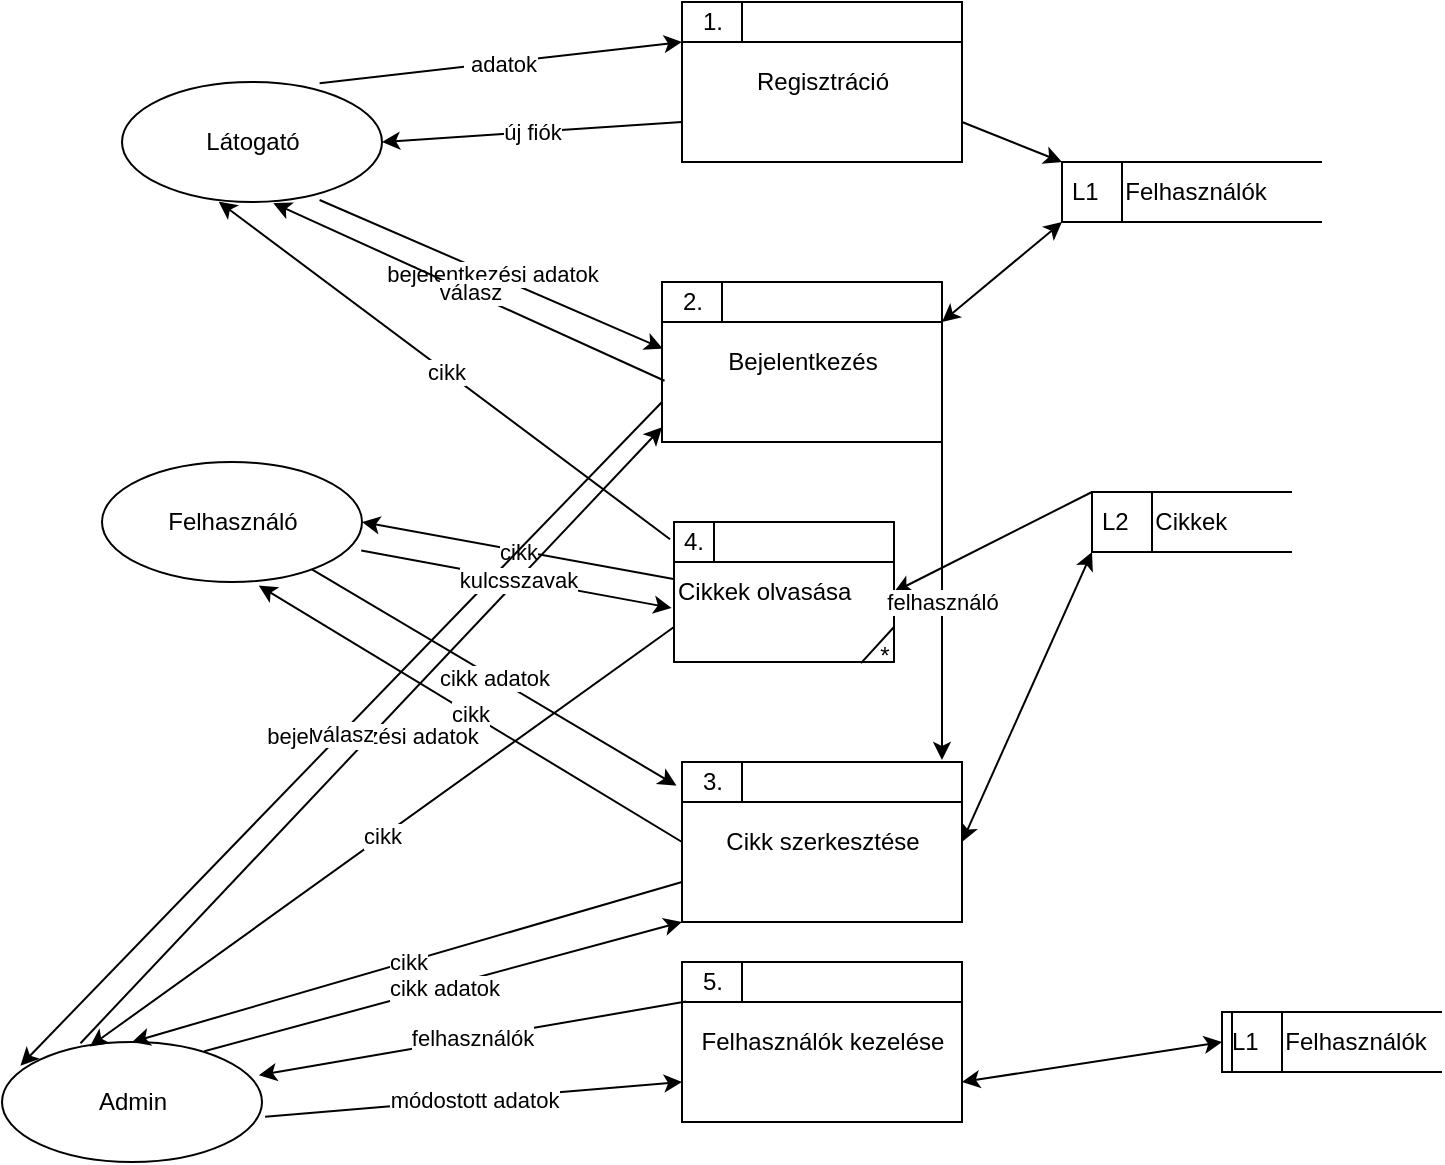 <mxfile version="16.6.5" type="device"><diagram id="tKGU-3x-AH2Gkn-7hICh" name="Page-1"><mxGraphModel dx="1221" dy="566" grid="1" gridSize="10" guides="1" tooltips="1" connect="1" arrows="1" fold="1" page="1" pageScale="1" pageWidth="827" pageHeight="1169" math="0" shadow="0"><root><mxCell id="0"/><mxCell id="1" parent="0"/><mxCell id="qPH56rIquiOQeIdgq-GY-3" value="Látogató" style="shape=ellipse;html=1;dashed=0;whitespace=wrap;perimeter=ellipsePerimeter;" vertex="1" parent="1"><mxGeometry x="80" y="80" width="130" height="60" as="geometry"/></mxCell><mxCell id="qPH56rIquiOQeIdgq-GY-4" value="" style="group" vertex="1" connectable="0" parent="1"><mxGeometry x="360.0" y="40" width="140" height="80" as="geometry"/></mxCell><mxCell id="qPH56rIquiOQeIdgq-GY-5" value="" style="html=1;dashed=0;whitespace=wrap;rounded=0;sketch=0;strokeColor=#000000;align=left;" vertex="1" parent="qPH56rIquiOQeIdgq-GY-4"><mxGeometry width="140" height="80" as="geometry"/></mxCell><mxCell id="qPH56rIquiOQeIdgq-GY-6" value="1." style="text;html=1;resizable=0;autosize=1;align=center;verticalAlign=middle;points=[];fillColor=none;rounded=0;sketch=0;strokeColor=#000000;" vertex="1" parent="qPH56rIquiOQeIdgq-GY-4"><mxGeometry width="30" height="20" as="geometry"/></mxCell><mxCell id="qPH56rIquiOQeIdgq-GY-7" value="Regisztráció" style="text;html=1;resizable=0;autosize=1;align=center;verticalAlign=middle;points=[];fillColor=none;strokeColor=none;rounded=0;sketch=0;" vertex="1" parent="qPH56rIquiOQeIdgq-GY-4"><mxGeometry x="30" y="30" width="80" height="20" as="geometry"/></mxCell><mxCell id="qPH56rIquiOQeIdgq-GY-8" value="" style="rounded=0;whiteSpace=wrap;html=1;sketch=0;strokeColor=#000000;align=left;" vertex="1" parent="qPH56rIquiOQeIdgq-GY-4"><mxGeometry x="30.0" width="110" height="20" as="geometry"/></mxCell><mxCell id="qPH56rIquiOQeIdgq-GY-9" value="" style="endArrow=classic;html=1;rounded=0;exitX=0.76;exitY=0.01;exitDx=0;exitDy=0;exitPerimeter=0;entryX=0;entryY=0.25;entryDx=0;entryDy=0;fontStyle=1" edge="1" parent="1" source="qPH56rIquiOQeIdgq-GY-3" target="qPH56rIquiOQeIdgq-GY-5"><mxGeometry relative="1" as="geometry"><mxPoint x="360" y="280" as="sourcePoint"/><mxPoint x="290" y="90" as="targetPoint"/></mxGeometry></mxCell><mxCell id="qPH56rIquiOQeIdgq-GY-10" value="&amp;nbsp;adatok" style="edgeLabel;resizable=0;html=1;align=center;verticalAlign=middle;" connectable="0" vertex="1" parent="qPH56rIquiOQeIdgq-GY-9"><mxGeometry relative="1" as="geometry"/></mxCell><mxCell id="qPH56rIquiOQeIdgq-GY-13" value="" style="endArrow=none;html=1;rounded=0;exitX=1;exitY=0.5;exitDx=0;exitDy=0;entryX=0;entryY=0.75;entryDx=0;entryDy=0;startArrow=classic;startFill=1;endFill=0;" edge="1" parent="1" source="qPH56rIquiOQeIdgq-GY-3" target="qPH56rIquiOQeIdgq-GY-5"><mxGeometry relative="1" as="geometry"><mxPoint x="220.0" y="120.3" as="sourcePoint"/><mxPoint x="401.2" y="99.7" as="targetPoint"/></mxGeometry></mxCell><mxCell id="qPH56rIquiOQeIdgq-GY-14" value="új fiók" style="edgeLabel;resizable=0;html=1;align=center;verticalAlign=middle;" connectable="0" vertex="1" parent="qPH56rIquiOQeIdgq-GY-13"><mxGeometry relative="1" as="geometry"/></mxCell><mxCell id="qPH56rIquiOQeIdgq-GY-15" value="" style="group" vertex="1" connectable="0" parent="1"><mxGeometry x="350.0" y="180" width="140" height="80" as="geometry"/></mxCell><mxCell id="qPH56rIquiOQeIdgq-GY-16" value="" style="html=1;dashed=0;whitespace=wrap;rounded=0;sketch=0;strokeColor=#000000;align=left;" vertex="1" parent="qPH56rIquiOQeIdgq-GY-15"><mxGeometry width="140" height="80" as="geometry"/></mxCell><mxCell id="qPH56rIquiOQeIdgq-GY-17" value="2." style="text;html=1;resizable=0;autosize=1;align=center;verticalAlign=middle;points=[];fillColor=none;rounded=0;sketch=0;strokeColor=#000000;" vertex="1" parent="qPH56rIquiOQeIdgq-GY-15"><mxGeometry width="30" height="20" as="geometry"/></mxCell><mxCell id="qPH56rIquiOQeIdgq-GY-18" value="Bejelentkezés" style="text;html=1;resizable=0;autosize=1;align=center;verticalAlign=middle;points=[];fillColor=none;strokeColor=none;rounded=0;sketch=0;" vertex="1" parent="qPH56rIquiOQeIdgq-GY-15"><mxGeometry x="25" y="30" width="90" height="20" as="geometry"/></mxCell><mxCell id="qPH56rIquiOQeIdgq-GY-19" value="" style="rounded=0;whiteSpace=wrap;html=1;sketch=0;strokeColor=#000000;align=left;" vertex="1" parent="qPH56rIquiOQeIdgq-GY-15"><mxGeometry x="30.0" width="110" height="20" as="geometry"/></mxCell><mxCell id="qPH56rIquiOQeIdgq-GY-25" value="" style="endArrow=classic;html=1;rounded=0;exitX=0.76;exitY=0.983;exitDx=0;exitDy=0;exitPerimeter=0;entryX=0.003;entryY=0.417;entryDx=0;entryDy=0;entryPerimeter=0;" edge="1" parent="1" source="qPH56rIquiOQeIdgq-GY-3" target="qPH56rIquiOQeIdgq-GY-16"><mxGeometry relative="1" as="geometry"><mxPoint x="170.0" y="200.6" as="sourcePoint"/><mxPoint x="351.2" y="180" as="targetPoint"/></mxGeometry></mxCell><mxCell id="qPH56rIquiOQeIdgq-GY-26" value="bejelentkezési adatok" style="edgeLabel;resizable=0;html=1;align=center;verticalAlign=middle;" connectable="0" vertex="1" parent="qPH56rIquiOQeIdgq-GY-25"><mxGeometry relative="1" as="geometry"/></mxCell><mxCell id="qPH56rIquiOQeIdgq-GY-27" value="" style="endArrow=none;html=1;rounded=0;exitX=0.582;exitY=1.01;exitDx=0;exitDy=0;exitPerimeter=0;entryX=0.009;entryY=0.617;entryDx=0;entryDy=0;entryPerimeter=0;startArrow=classic;startFill=1;endFill=0;" edge="1" parent="1" source="qPH56rIquiOQeIdgq-GY-3" target="qPH56rIquiOQeIdgq-GY-16"><mxGeometry relative="1" as="geometry"><mxPoint x="188.8" y="148.98" as="sourcePoint"/><mxPoint x="370.42" y="203.36" as="targetPoint"/></mxGeometry></mxCell><mxCell id="qPH56rIquiOQeIdgq-GY-28" value="válasz" style="edgeLabel;resizable=0;html=1;align=center;verticalAlign=middle;" connectable="0" vertex="1" parent="qPH56rIquiOQeIdgq-GY-27"><mxGeometry relative="1" as="geometry"/></mxCell><mxCell id="qPH56rIquiOQeIdgq-GY-31" value="L1&lt;span style=&quot;white-space: pre&quot;&gt;&#9;&lt;/span&gt;Felhasználók" style="html=1;dashed=0;whitespace=wrap;shape=mxgraph.dfd.dataStoreID;align=left;spacingLeft=3;points=[[0,0],[0.5,0],[1,0],[0,0.5],[1,0.5],[0,1],[0.5,1],[1,1]];" vertex="1" parent="1"><mxGeometry x="550" y="120" width="130" height="30" as="geometry"/></mxCell><mxCell id="qPH56rIquiOQeIdgq-GY-32" value="Felhasználó" style="shape=ellipse;html=1;dashed=0;whitespace=wrap;perimeter=ellipsePerimeter;" vertex="1" parent="1"><mxGeometry x="70" y="270" width="130" height="60" as="geometry"/></mxCell><mxCell id="qPH56rIquiOQeIdgq-GY-43" value="" style="group" vertex="1" connectable="0" parent="1"><mxGeometry x="356" y="300" width="115" height="77" as="geometry"/></mxCell><mxCell id="qPH56rIquiOQeIdgq-GY-44" value="" style="whiteSpace=wrap;html=1;rounded=0;sketch=0;align=left;" vertex="1" parent="qPH56rIquiOQeIdgq-GY-43"><mxGeometry width="20" height="20" as="geometry"/></mxCell><mxCell id="qPH56rIquiOQeIdgq-GY-45" value="Cikkek olvasása" style="html=1;dashed=0;whitespace=wrap;rounded=0;sketch=0;align=left;" vertex="1" parent="qPH56rIquiOQeIdgq-GY-43"><mxGeometry width="110" height="70" as="geometry"/></mxCell><mxCell id="qPH56rIquiOQeIdgq-GY-46" value="4." style="text;html=1;fillColor=none;align=center;verticalAlign=middle;whiteSpace=wrap;rounded=0;sketch=0;strokeColor=#000000;" vertex="1" parent="qPH56rIquiOQeIdgq-GY-43"><mxGeometry width="20" height="20" as="geometry"/></mxCell><mxCell id="qPH56rIquiOQeIdgq-GY-47" value="&amp;nbsp; &amp;nbsp; &amp;nbsp; &amp;nbsp; &amp;nbsp; &amp;nbsp; &amp;nbsp; &amp;nbsp; &amp;nbsp; &amp;nbsp; &amp;nbsp;&amp;nbsp;" style="text;html=1;resizable=0;autosize=1;align=center;verticalAlign=middle;points=[];fillColor=none;rounded=0;sketch=0;strokeColor=#000000;" vertex="1" parent="qPH56rIquiOQeIdgq-GY-43"><mxGeometry x="20" width="90" height="20" as="geometry"/></mxCell><mxCell id="qPH56rIquiOQeIdgq-GY-48" value="" style="endArrow=none;html=1;entryX=1;entryY=0.75;entryDx=0;entryDy=0;exitX=0.85;exitY=1.008;exitDx=0;exitDy=0;exitPerimeter=0;rounded=0;" edge="1" parent="qPH56rIquiOQeIdgq-GY-43" source="qPH56rIquiOQeIdgq-GY-45" target="qPH56rIquiOQeIdgq-GY-45"><mxGeometry width="50" height="50" relative="1" as="geometry"><mxPoint x="-30" y="20" as="sourcePoint"/><mxPoint x="20" y="-30" as="targetPoint"/></mxGeometry></mxCell><mxCell id="qPH56rIquiOQeIdgq-GY-49" value="*" style="text;html=1;resizable=0;autosize=1;align=center;verticalAlign=middle;points=[];fillColor=none;strokeColor=none;rounded=0;sketch=0;" vertex="1" parent="qPH56rIquiOQeIdgq-GY-43"><mxGeometry x="95" y="57" width="20" height="20" as="geometry"/></mxCell><mxCell id="qPH56rIquiOQeIdgq-GY-59" value="" style="group" vertex="1" connectable="0" parent="1"><mxGeometry x="360.0" y="420" width="140" height="80" as="geometry"/></mxCell><mxCell id="qPH56rIquiOQeIdgq-GY-60" value="" style="html=1;dashed=0;whitespace=wrap;rounded=0;sketch=0;strokeColor=#000000;align=left;" vertex="1" parent="qPH56rIquiOQeIdgq-GY-59"><mxGeometry width="140" height="80" as="geometry"/></mxCell><mxCell id="qPH56rIquiOQeIdgq-GY-61" value="3." style="text;html=1;resizable=0;autosize=1;align=center;verticalAlign=middle;points=[];fillColor=none;rounded=0;sketch=0;strokeColor=#000000;" vertex="1" parent="qPH56rIquiOQeIdgq-GY-59"><mxGeometry width="30" height="20" as="geometry"/></mxCell><mxCell id="qPH56rIquiOQeIdgq-GY-62" value="Cikk szerkesztése" style="text;html=1;resizable=0;autosize=1;align=center;verticalAlign=middle;points=[];fillColor=none;strokeColor=none;rounded=0;sketch=0;" vertex="1" parent="qPH56rIquiOQeIdgq-GY-59"><mxGeometry x="15" y="30" width="110" height="20" as="geometry"/></mxCell><mxCell id="qPH56rIquiOQeIdgq-GY-63" value="" style="rounded=0;whiteSpace=wrap;html=1;sketch=0;strokeColor=#000000;align=left;" vertex="1" parent="qPH56rIquiOQeIdgq-GY-59"><mxGeometry x="30.0" width="110" height="20" as="geometry"/></mxCell><mxCell id="qPH56rIquiOQeIdgq-GY-64" value="" style="endArrow=none;html=1;rounded=0;exitX=1;exitY=0.5;exitDx=0;exitDy=0;entryX=0.004;entryY=0.409;entryDx=0;entryDy=0;entryPerimeter=0;startArrow=classic;startFill=1;endFill=0;" edge="1" parent="1" source="qPH56rIquiOQeIdgq-GY-32" target="qPH56rIquiOQeIdgq-GY-45"><mxGeometry relative="1" as="geometry"><mxPoint x="188.8" y="148.98" as="sourcePoint"/><mxPoint x="360.42" y="223.36" as="targetPoint"/></mxGeometry></mxCell><mxCell id="qPH56rIquiOQeIdgq-GY-65" value="cikk" style="edgeLabel;resizable=0;html=1;align=center;verticalAlign=middle;" connectable="0" vertex="1" parent="qPH56rIquiOQeIdgq-GY-64"><mxGeometry relative="1" as="geometry"/></mxCell><mxCell id="qPH56rIquiOQeIdgq-GY-66" value="" style="endArrow=none;html=1;rounded=0;exitX=0.372;exitY=0.997;exitDx=0;exitDy=0;entryX=-0.018;entryY=0.123;entryDx=0;entryDy=0;entryPerimeter=0;startArrow=classic;startFill=1;endFill=0;exitPerimeter=0;" edge="1" parent="1" source="qPH56rIquiOQeIdgq-GY-3" target="qPH56rIquiOQeIdgq-GY-45"><mxGeometry relative="1" as="geometry"><mxPoint x="210" y="310" as="sourcePoint"/><mxPoint x="366.44" y="338.63" as="targetPoint"/></mxGeometry></mxCell><mxCell id="qPH56rIquiOQeIdgq-GY-67" value="cikk" style="edgeLabel;resizable=0;html=1;align=center;verticalAlign=middle;" connectable="0" vertex="1" parent="qPH56rIquiOQeIdgq-GY-66"><mxGeometry relative="1" as="geometry"/></mxCell><mxCell id="qPH56rIquiOQeIdgq-GY-69" value="" style="endArrow=classic;html=1;rounded=0;entryX=-0.093;entryY=0.59;entryDx=0;entryDy=0;entryPerimeter=0;startArrow=none;startFill=0;endFill=1;" edge="1" parent="1" source="qPH56rIquiOQeIdgq-GY-32" target="qPH56rIquiOQeIdgq-GY-61"><mxGeometry relative="1" as="geometry"><mxPoint x="210" y="310" as="sourcePoint"/><mxPoint x="366.44" y="338.63" as="targetPoint"/></mxGeometry></mxCell><mxCell id="qPH56rIquiOQeIdgq-GY-70" value="cikk adatok" style="edgeLabel;resizable=0;html=1;align=center;verticalAlign=middle;" connectable="0" vertex="1" parent="qPH56rIquiOQeIdgq-GY-69"><mxGeometry relative="1" as="geometry"/></mxCell><mxCell id="qPH56rIquiOQeIdgq-GY-71" value="" style="endArrow=none;html=1;rounded=0;exitX=0.603;exitY=1.03;exitDx=0;exitDy=0;entryX=0;entryY=0.5;entryDx=0;entryDy=0;startArrow=classic;startFill=1;endFill=0;exitPerimeter=0;" edge="1" parent="1" source="qPH56rIquiOQeIdgq-GY-32" target="qPH56rIquiOQeIdgq-GY-60"><mxGeometry relative="1" as="geometry"><mxPoint x="210" y="310" as="sourcePoint"/><mxPoint x="366.44" y="338.63" as="targetPoint"/></mxGeometry></mxCell><mxCell id="qPH56rIquiOQeIdgq-GY-72" value="cikk" style="edgeLabel;resizable=0;html=1;align=center;verticalAlign=middle;" connectable="0" vertex="1" parent="qPH56rIquiOQeIdgq-GY-71"><mxGeometry relative="1" as="geometry"/></mxCell><mxCell id="qPH56rIquiOQeIdgq-GY-74" value="L2&lt;span style=&quot;white-space: pre&quot;&gt;&#9;&lt;/span&gt;Cikkek" style="html=1;dashed=0;whitespace=wrap;shape=mxgraph.dfd.dataStoreID;align=left;spacingLeft=3;points=[[0,0],[0.5,0],[1,0],[0,0.5],[1,0.5],[0,1],[0.5,1],[1,1]];" vertex="1" parent="1"><mxGeometry x="565" y="285" width="100" height="30" as="geometry"/></mxCell><mxCell id="qPH56rIquiOQeIdgq-GY-75" value="" style="endArrow=classic;html=1;rounded=0;exitX=0;exitY=1;exitDx=0;exitDy=0;entryX=1;entryY=0.5;entryDx=0;entryDy=0;startArrow=classic;startFill=1;endFill=1;" edge="1" parent="1" source="qPH56rIquiOQeIdgq-GY-74" target="qPH56rIquiOQeIdgq-GY-60"><mxGeometry relative="1" as="geometry"><mxPoint x="158.39" y="341.8" as="sourcePoint"/><mxPoint x="354" y="460" as="targetPoint"/></mxGeometry></mxCell><mxCell id="qPH56rIquiOQeIdgq-GY-77" value="" style="endArrow=classic;html=1;rounded=0;exitX=0;exitY=0;exitDx=0;exitDy=0;entryX=1;entryY=0.5;entryDx=0;entryDy=0;startArrow=none;startFill=0;endFill=1;" edge="1" parent="1" source="qPH56rIquiOQeIdgq-GY-74" target="qPH56rIquiOQeIdgq-GY-45"><mxGeometry relative="1" as="geometry"><mxPoint x="575" y="310" as="sourcePoint"/><mxPoint x="494" y="460" as="targetPoint"/></mxGeometry></mxCell><mxCell id="qPH56rIquiOQeIdgq-GY-78" value="" style="endArrow=classic;html=1;rounded=0;exitX=0;exitY=1;exitDx=0;exitDy=0;startArrow=classic;startFill=1;endFill=1;entryX=1;entryY=0.25;entryDx=0;entryDy=0;" edge="1" parent="1" source="qPH56rIquiOQeIdgq-GY-31" target="qPH56rIquiOQeIdgq-GY-16"><mxGeometry relative="1" as="geometry"><mxPoint x="575" y="325" as="sourcePoint"/><mxPoint x="500" y="290" as="targetPoint"/></mxGeometry></mxCell><mxCell id="qPH56rIquiOQeIdgq-GY-79" value="" style="endArrow=none;html=1;rounded=0;exitX=0;exitY=0;exitDx=0;exitDy=0;entryX=1;entryY=0.75;entryDx=0;entryDy=0;startArrow=classic;startFill=1;endFill=0;" edge="1" parent="1" source="qPH56rIquiOQeIdgq-GY-31" target="qPH56rIquiOQeIdgq-GY-5"><mxGeometry relative="1" as="geometry"><mxPoint x="585" y="335" as="sourcePoint"/><mxPoint x="504" y="450" as="targetPoint"/></mxGeometry></mxCell><mxCell id="qPH56rIquiOQeIdgq-GY-84" value="Admin" style="shape=ellipse;html=1;dashed=0;whitespace=wrap;perimeter=ellipsePerimeter;" vertex="1" parent="1"><mxGeometry x="20" y="560" width="130" height="60" as="geometry"/></mxCell><mxCell id="qPH56rIquiOQeIdgq-GY-86" value="" style="group" vertex="1" connectable="0" parent="1"><mxGeometry x="360.0" y="520" width="140" height="80" as="geometry"/></mxCell><mxCell id="qPH56rIquiOQeIdgq-GY-87" value="" style="html=1;dashed=0;whitespace=wrap;rounded=0;sketch=0;strokeColor=#000000;align=left;" vertex="1" parent="qPH56rIquiOQeIdgq-GY-86"><mxGeometry width="140" height="80" as="geometry"/></mxCell><mxCell id="qPH56rIquiOQeIdgq-GY-88" value="5." style="text;html=1;resizable=0;autosize=1;align=center;verticalAlign=middle;points=[];fillColor=none;rounded=0;sketch=0;strokeColor=#000000;" vertex="1" parent="qPH56rIquiOQeIdgq-GY-86"><mxGeometry width="30" height="20" as="geometry"/></mxCell><mxCell id="qPH56rIquiOQeIdgq-GY-89" value="Felhasználók kezelése" style="text;html=1;resizable=0;autosize=1;align=center;verticalAlign=middle;points=[];fillColor=none;strokeColor=none;rounded=0;sketch=0;" vertex="1" parent="qPH56rIquiOQeIdgq-GY-86"><mxGeometry y="30" width="140" height="20" as="geometry"/></mxCell><mxCell id="qPH56rIquiOQeIdgq-GY-90" value="" style="rounded=0;whiteSpace=wrap;html=1;sketch=0;strokeColor=#000000;align=left;" vertex="1" parent="qPH56rIquiOQeIdgq-GY-86"><mxGeometry x="30.0" width="110" height="20" as="geometry"/></mxCell><mxCell id="qPH56rIquiOQeIdgq-GY-93" value="L1&lt;span style=&quot;white-space: pre&quot;&gt;&#9;&lt;/span&gt;Felhasználók" style="html=1;dashed=0;whitespace=wrap;shape=mxgraph.dfd.dataStoreID;align=left;spacingLeft=3;points=[[0,0],[0.5,0],[1,0],[0,0.5],[1,0.5],[0,1],[0.5,1],[1,1]];" vertex="1" parent="1"><mxGeometry x="630" y="545" width="110" height="30" as="geometry"/></mxCell><mxCell id="qPH56rIquiOQeIdgq-GY-94" value="" style="whiteSpace=wrap;html=1;" vertex="1" parent="1"><mxGeometry x="630" y="545" width="5" height="30" as="geometry"/></mxCell><mxCell id="qPH56rIquiOQeIdgq-GY-95" value="" style="endArrow=classic;html=1;rounded=0;exitX=1;exitY=0.75;exitDx=0;exitDy=0;entryX=0;entryY=0.5;entryDx=0;entryDy=0;startArrow=classic;startFill=1;endFill=1;" edge="1" parent="1" source="qPH56rIquiOQeIdgq-GY-87" target="qPH56rIquiOQeIdgq-GY-94"><mxGeometry relative="1" as="geometry"><mxPoint x="196.75" y="512.18" as="sourcePoint"/><mxPoint x="370" y="590" as="targetPoint"/><Array as="points"/></mxGeometry></mxCell><mxCell id="qPH56rIquiOQeIdgq-GY-99" value="" style="endArrow=classic;html=1;rounded=0;exitX=1.012;exitY=0.623;exitDx=0;exitDy=0;exitPerimeter=0;entryX=0;entryY=0.75;entryDx=0;entryDy=0;" edge="1" parent="1" source="qPH56rIquiOQeIdgq-GY-84" target="qPH56rIquiOQeIdgq-GY-87"><mxGeometry relative="1" as="geometry"><mxPoint x="360" y="400" as="sourcePoint"/><mxPoint x="460" y="400" as="targetPoint"/></mxGeometry></mxCell><mxCell id="qPH56rIquiOQeIdgq-GY-100" value="módostott adatok" style="edgeLabel;resizable=0;html=1;align=center;verticalAlign=middle;" connectable="0" vertex="1" parent="qPH56rIquiOQeIdgq-GY-99"><mxGeometry relative="1" as="geometry"/></mxCell><mxCell id="qPH56rIquiOQeIdgq-GY-103" value="" style="endArrow=classic;html=1;rounded=0;exitX=0.067;exitY=0.99;exitDx=0;exitDy=0;exitPerimeter=0;entryX=0.988;entryY=0.277;entryDx=0;entryDy=0;entryPerimeter=0;" edge="1" parent="1" source="qPH56rIquiOQeIdgq-GY-88" target="qPH56rIquiOQeIdgq-GY-84"><mxGeometry relative="1" as="geometry"><mxPoint x="211.56" y="517.38" as="sourcePoint"/><mxPoint x="380" y="600" as="targetPoint"/></mxGeometry></mxCell><mxCell id="qPH56rIquiOQeIdgq-GY-104" value="felhasználók" style="edgeLabel;resizable=0;html=1;align=center;verticalAlign=middle;" connectable="0" vertex="1" parent="qPH56rIquiOQeIdgq-GY-103"><mxGeometry relative="1" as="geometry"/></mxCell><mxCell id="qPH56rIquiOQeIdgq-GY-105" value="" style="endArrow=classic;html=1;rounded=0;entryX=0;entryY=1;entryDx=0;entryDy=0;startArrow=none;startFill=0;endFill=1;exitX=0.778;exitY=0.077;exitDx=0;exitDy=0;exitPerimeter=0;" edge="1" parent="1" source="qPH56rIquiOQeIdgq-GY-84" target="qPH56rIquiOQeIdgq-GY-60"><mxGeometry relative="1" as="geometry"><mxPoint x="185.045" y="333.63" as="sourcePoint"/><mxPoint x="367.21" y="441.8" as="targetPoint"/></mxGeometry></mxCell><mxCell id="qPH56rIquiOQeIdgq-GY-106" value="cikk adatok" style="edgeLabel;resizable=0;html=1;align=center;verticalAlign=middle;" connectable="0" vertex="1" parent="qPH56rIquiOQeIdgq-GY-105"><mxGeometry relative="1" as="geometry"/></mxCell><mxCell id="qPH56rIquiOQeIdgq-GY-107" value="" style="endArrow=none;html=1;rounded=0;exitX=0.5;exitY=0;exitDx=0;exitDy=0;entryX=0;entryY=0.75;entryDx=0;entryDy=0;startArrow=classic;startFill=1;endFill=0;" edge="1" parent="1" source="qPH56rIquiOQeIdgq-GY-84" target="qPH56rIquiOQeIdgq-GY-60"><mxGeometry relative="1" as="geometry"><mxPoint x="158.39" y="341.8" as="sourcePoint"/><mxPoint x="370" y="470" as="targetPoint"/></mxGeometry></mxCell><mxCell id="qPH56rIquiOQeIdgq-GY-108" value="cikk" style="edgeLabel;resizable=0;html=1;align=center;verticalAlign=middle;" connectable="0" vertex="1" parent="qPH56rIquiOQeIdgq-GY-107"><mxGeometry relative="1" as="geometry"/></mxCell><mxCell id="qPH56rIquiOQeIdgq-GY-109" value="" style="endArrow=none;html=1;rounded=0;exitX=0.338;exitY=0.037;exitDx=0;exitDy=0;entryX=0;entryY=0.75;entryDx=0;entryDy=0;startArrow=classic;startFill=1;endFill=0;exitPerimeter=0;" edge="1" parent="1" source="qPH56rIquiOQeIdgq-GY-84" target="qPH56rIquiOQeIdgq-GY-45"><mxGeometry relative="1" as="geometry"><mxPoint x="210" y="310" as="sourcePoint"/><mxPoint x="366.44" y="338.63" as="targetPoint"/></mxGeometry></mxCell><mxCell id="qPH56rIquiOQeIdgq-GY-110" value="cikk" style="edgeLabel;resizable=0;html=1;align=center;verticalAlign=middle;" connectable="0" vertex="1" parent="qPH56rIquiOQeIdgq-GY-109"><mxGeometry relative="1" as="geometry"/></mxCell><mxCell id="qPH56rIquiOQeIdgq-GY-111" value="" style="endArrow=classic;html=1;rounded=0;exitX=0.302;exitY=0.01;exitDx=0;exitDy=0;exitPerimeter=0;entryX=0;entryY=0.908;entryDx=0;entryDy=0;entryPerimeter=0;" edge="1" parent="1" source="qPH56rIquiOQeIdgq-GY-84" target="qPH56rIquiOQeIdgq-GY-16"><mxGeometry relative="1" as="geometry"><mxPoint x="188.8" y="148.98" as="sourcePoint"/><mxPoint x="360.42" y="223.36" as="targetPoint"/></mxGeometry></mxCell><mxCell id="qPH56rIquiOQeIdgq-GY-112" value="bejelentkezési adatok" style="edgeLabel;resizable=0;html=1;align=center;verticalAlign=middle;" connectable="0" vertex="1" parent="qPH56rIquiOQeIdgq-GY-111"><mxGeometry relative="1" as="geometry"/></mxCell><mxCell id="qPH56rIquiOQeIdgq-GY-113" value="" style="endArrow=none;html=1;rounded=0;exitX=0.071;exitY=0.197;exitDx=0;exitDy=0;entryX=0;entryY=0.75;entryDx=0;entryDy=0;startArrow=classic;startFill=1;endFill=0;exitPerimeter=0;" edge="1" parent="1" source="qPH56rIquiOQeIdgq-GY-84" target="qPH56rIquiOQeIdgq-GY-16"><mxGeometry relative="1" as="geometry"><mxPoint x="165.66" y="150.6" as="sourcePoint"/><mxPoint x="361.26" y="239.36" as="targetPoint"/></mxGeometry></mxCell><mxCell id="qPH56rIquiOQeIdgq-GY-114" value="válasz" style="edgeLabel;resizable=0;html=1;align=center;verticalAlign=middle;" connectable="0" vertex="1" parent="qPH56rIquiOQeIdgq-GY-113"><mxGeometry relative="1" as="geometry"/></mxCell><mxCell id="qPH56rIquiOQeIdgq-GY-116" value="" style="endArrow=none;html=1;rounded=0;exitX=0.909;exitY=-0.05;exitDx=0;exitDy=0;entryX=1;entryY=1;entryDx=0;entryDy=0;startArrow=classic;startFill=1;endFill=0;exitPerimeter=0;" edge="1" parent="1" source="qPH56rIquiOQeIdgq-GY-63" target="qPH56rIquiOQeIdgq-GY-16"><mxGeometry relative="1" as="geometry"><mxPoint x="400" y="295" as="sourcePoint"/><mxPoint x="550" y="285" as="targetPoint"/></mxGeometry></mxCell><mxCell id="qPH56rIquiOQeIdgq-GY-117" value="felhasználó" style="edgeLabel;resizable=0;html=1;align=center;verticalAlign=middle;" connectable="0" vertex="1" parent="qPH56rIquiOQeIdgq-GY-116"><mxGeometry relative="1" as="geometry"/></mxCell><mxCell id="qPH56rIquiOQeIdgq-GY-118" value="" style="endArrow=classic;html=1;rounded=0;exitX=0.997;exitY=0.737;exitDx=0;exitDy=0;entryX=-0.011;entryY=0.614;entryDx=0;entryDy=0;entryPerimeter=0;startArrow=none;startFill=0;endFill=1;exitPerimeter=0;" edge="1" parent="1" source="qPH56rIquiOQeIdgq-GY-32" target="qPH56rIquiOQeIdgq-GY-45"><mxGeometry relative="1" as="geometry"><mxPoint x="210" y="310" as="sourcePoint"/><mxPoint x="366.44" y="338.63" as="targetPoint"/></mxGeometry></mxCell><mxCell id="qPH56rIquiOQeIdgq-GY-119" value="kulcsszavak" style="edgeLabel;resizable=0;html=1;align=center;verticalAlign=middle;" connectable="0" vertex="1" parent="qPH56rIquiOQeIdgq-GY-118"><mxGeometry relative="1" as="geometry"/></mxCell></root></mxGraphModel></diagram></mxfile>